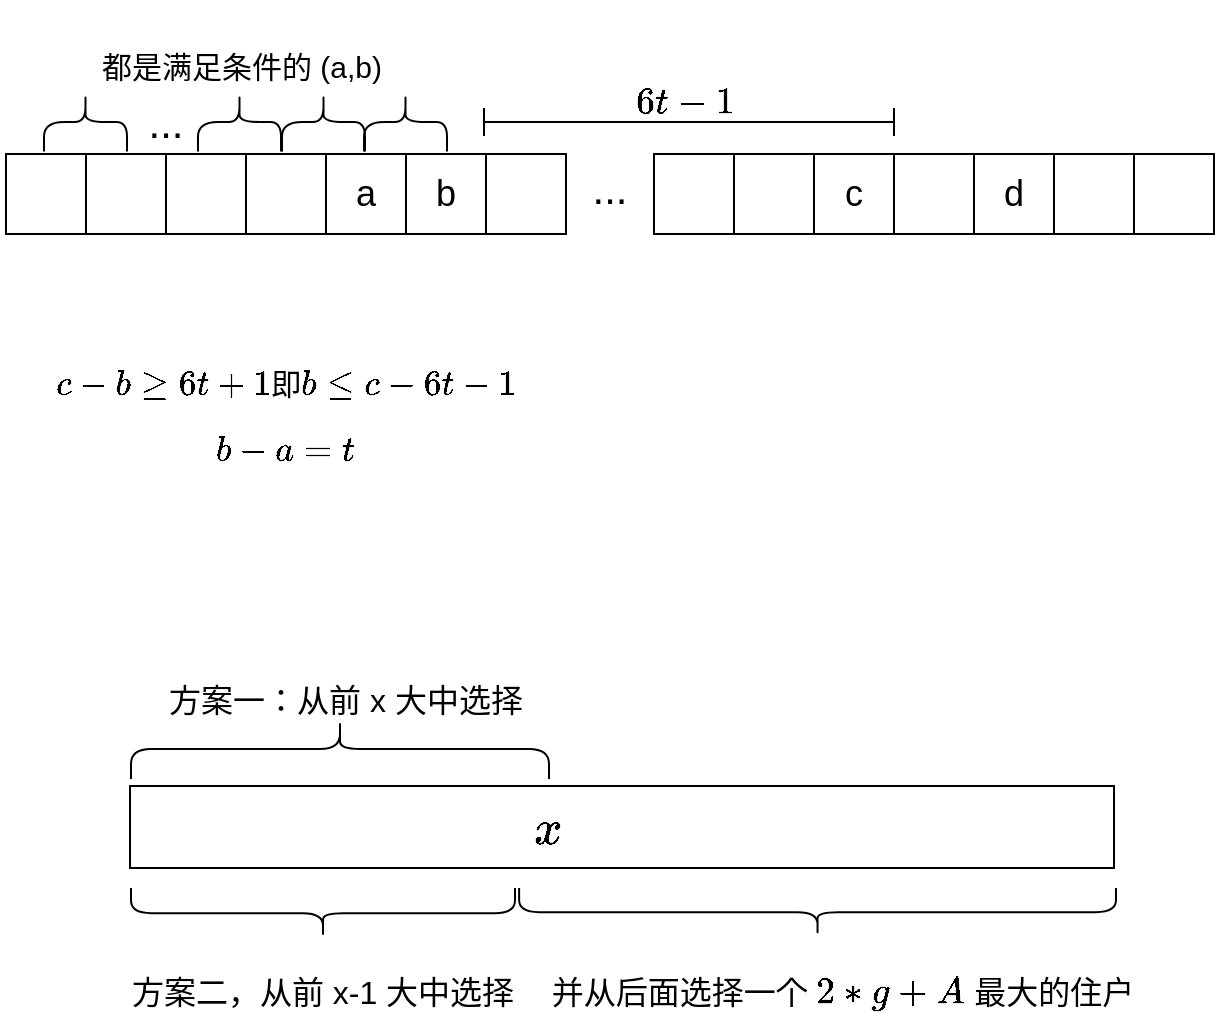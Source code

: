 <mxfile version="14.9.6" type="github">
  <diagram id="7wmAHh5Crg0fRzVSTtKP" name="第 1 页">
    <mxGraphModel dx="749" dy="512" grid="0" gridSize="10" guides="1" tooltips="1" connect="1" arrows="1" fold="1" page="1" pageScale="1" pageWidth="827" pageHeight="1169" math="1" shadow="0">
      <root>
        <mxCell id="0" />
        <mxCell id="1" parent="0" />
        <mxCell id="nBGjb99ra6C8UpqbfUY1-1" value="" style="shape=table;html=1;whiteSpace=wrap;startSize=0;container=1;collapsible=0;childLayout=tableLayout;" parent="1" vertex="1">
          <mxGeometry x="49" y="240" width="280" height="40" as="geometry" />
        </mxCell>
        <mxCell id="nBGjb99ra6C8UpqbfUY1-2" value="" style="shape=partialRectangle;html=1;whiteSpace=wrap;collapsible=0;dropTarget=0;pointerEvents=0;fillColor=none;top=0;left=0;bottom=0;right=0;points=[[0,0.5],[1,0.5]];portConstraint=eastwest;" parent="nBGjb99ra6C8UpqbfUY1-1" vertex="1">
          <mxGeometry width="280" height="40" as="geometry" />
        </mxCell>
        <mxCell id="nBGjb99ra6C8UpqbfUY1-3" value="" style="shape=partialRectangle;html=1;whiteSpace=wrap;connectable=0;fillColor=none;top=0;left=0;bottom=0;right=0;overflow=hidden;pointerEvents=1;" parent="nBGjb99ra6C8UpqbfUY1-2" vertex="1">
          <mxGeometry width="40" height="40" as="geometry" />
        </mxCell>
        <mxCell id="nBGjb99ra6C8UpqbfUY1-4" value="" style="shape=partialRectangle;html=1;whiteSpace=wrap;connectable=0;fillColor=none;top=0;left=0;bottom=0;right=0;overflow=hidden;pointerEvents=1;" parent="nBGjb99ra6C8UpqbfUY1-2" vertex="1">
          <mxGeometry x="40" width="40" height="40" as="geometry" />
        </mxCell>
        <mxCell id="nBGjb99ra6C8UpqbfUY1-25" style="shape=partialRectangle;html=1;whiteSpace=wrap;connectable=0;fillColor=none;top=0;left=0;bottom=0;right=0;overflow=hidden;pointerEvents=1;" parent="nBGjb99ra6C8UpqbfUY1-2" vertex="1">
          <mxGeometry x="80" width="40" height="40" as="geometry" />
        </mxCell>
        <mxCell id="nBGjb99ra6C8UpqbfUY1-24" style="shape=partialRectangle;html=1;whiteSpace=wrap;connectable=0;fillColor=none;top=0;left=0;bottom=0;right=0;overflow=hidden;pointerEvents=1;" parent="nBGjb99ra6C8UpqbfUY1-2" vertex="1">
          <mxGeometry x="120" width="40" height="40" as="geometry" />
        </mxCell>
        <mxCell id="nBGjb99ra6C8UpqbfUY1-23" value="&lt;font style=&quot;font-size: 18px&quot;&gt;a&lt;/font&gt;" style="shape=partialRectangle;html=1;whiteSpace=wrap;connectable=0;fillColor=none;top=0;left=0;bottom=0;right=0;overflow=hidden;pointerEvents=1;" parent="nBGjb99ra6C8UpqbfUY1-2" vertex="1">
          <mxGeometry x="160" width="40" height="40" as="geometry" />
        </mxCell>
        <mxCell id="nBGjb99ra6C8UpqbfUY1-22" value="&lt;font style=&quot;font-size: 18px&quot;&gt;b&lt;/font&gt;" style="shape=partialRectangle;html=1;whiteSpace=wrap;connectable=0;fillColor=none;top=0;left=0;bottom=0;right=0;overflow=hidden;pointerEvents=1;" parent="nBGjb99ra6C8UpqbfUY1-2" vertex="1">
          <mxGeometry x="200" width="40" height="40" as="geometry" />
        </mxCell>
        <mxCell id="nBGjb99ra6C8UpqbfUY1-20" style="shape=partialRectangle;html=1;whiteSpace=wrap;connectable=0;fillColor=none;top=0;left=0;bottom=0;right=0;overflow=hidden;pointerEvents=1;" parent="nBGjb99ra6C8UpqbfUY1-2" vertex="1">
          <mxGeometry x="240" width="40" height="40" as="geometry" />
        </mxCell>
        <mxCell id="nBGjb99ra6C8UpqbfUY1-26" value="" style="shape=table;html=1;whiteSpace=wrap;startSize=0;container=1;collapsible=0;childLayout=tableLayout;" parent="1" vertex="1">
          <mxGeometry x="373" y="240" width="280" height="40" as="geometry" />
        </mxCell>
        <mxCell id="nBGjb99ra6C8UpqbfUY1-27" value="" style="shape=partialRectangle;html=1;whiteSpace=wrap;collapsible=0;dropTarget=0;pointerEvents=0;fillColor=none;top=0;left=0;bottom=0;right=0;points=[[0,0.5],[1,0.5]];portConstraint=eastwest;" parent="nBGjb99ra6C8UpqbfUY1-26" vertex="1">
          <mxGeometry width="280" height="40" as="geometry" />
        </mxCell>
        <mxCell id="nBGjb99ra6C8UpqbfUY1-28" value="" style="shape=partialRectangle;html=1;whiteSpace=wrap;connectable=0;fillColor=none;top=0;left=0;bottom=0;right=0;overflow=hidden;pointerEvents=1;" parent="nBGjb99ra6C8UpqbfUY1-27" vertex="1">
          <mxGeometry width="40" height="40" as="geometry" />
        </mxCell>
        <mxCell id="nBGjb99ra6C8UpqbfUY1-29" value="" style="shape=partialRectangle;html=1;whiteSpace=wrap;connectable=0;fillColor=none;top=0;left=0;bottom=0;right=0;overflow=hidden;pointerEvents=1;" parent="nBGjb99ra6C8UpqbfUY1-27" vertex="1">
          <mxGeometry x="40" width="40" height="40" as="geometry" />
        </mxCell>
        <mxCell id="nBGjb99ra6C8UpqbfUY1-30" value="&lt;font style=&quot;font-size: 18px&quot;&gt;c&lt;/font&gt;" style="shape=partialRectangle;html=1;whiteSpace=wrap;connectable=0;fillColor=none;top=0;left=0;bottom=0;right=0;overflow=hidden;pointerEvents=1;" parent="nBGjb99ra6C8UpqbfUY1-27" vertex="1">
          <mxGeometry x="80" width="40" height="40" as="geometry" />
        </mxCell>
        <mxCell id="nBGjb99ra6C8UpqbfUY1-31" style="shape=partialRectangle;html=1;whiteSpace=wrap;connectable=0;fillColor=none;top=0;left=0;bottom=0;right=0;overflow=hidden;pointerEvents=1;" parent="nBGjb99ra6C8UpqbfUY1-27" vertex="1">
          <mxGeometry x="120" width="40" height="40" as="geometry" />
        </mxCell>
        <mxCell id="nBGjb99ra6C8UpqbfUY1-32" value="&lt;font style=&quot;font-size: 18px&quot;&gt;d&lt;/font&gt;" style="shape=partialRectangle;html=1;whiteSpace=wrap;connectable=0;fillColor=none;top=0;left=0;bottom=0;right=0;overflow=hidden;pointerEvents=1;" parent="nBGjb99ra6C8UpqbfUY1-27" vertex="1">
          <mxGeometry x="160" width="40" height="40" as="geometry" />
        </mxCell>
        <mxCell id="nBGjb99ra6C8UpqbfUY1-33" style="shape=partialRectangle;html=1;whiteSpace=wrap;connectable=0;fillColor=none;top=0;left=0;bottom=0;right=0;overflow=hidden;pointerEvents=1;" parent="nBGjb99ra6C8UpqbfUY1-27" vertex="1">
          <mxGeometry x="200" width="40" height="40" as="geometry" />
        </mxCell>
        <mxCell id="nBGjb99ra6C8UpqbfUY1-34" style="shape=partialRectangle;html=1;whiteSpace=wrap;connectable=0;fillColor=none;top=0;left=0;bottom=0;right=0;overflow=hidden;pointerEvents=1;" parent="nBGjb99ra6C8UpqbfUY1-27" vertex="1">
          <mxGeometry x="240" width="40" height="40" as="geometry" />
        </mxCell>
        <mxCell id="nBGjb99ra6C8UpqbfUY1-36" value="..." style="text;html=1;strokeColor=none;fillColor=none;align=center;verticalAlign=middle;whiteSpace=wrap;rounded=0;fontSize=21;" parent="1" vertex="1">
          <mxGeometry x="331" y="247" width="40" height="20" as="geometry" />
        </mxCell>
        <mxCell id="nBGjb99ra6C8UpqbfUY1-41" value="" style="shape=crossbar;whiteSpace=wrap;html=1;rounded=1;fontSize=21;" parent="1" vertex="1">
          <mxGeometry x="288" y="217" width="205" height="14" as="geometry" />
        </mxCell>
        <mxCell id="nBGjb99ra6C8UpqbfUY1-43" value="&lt;font style=&quot;font-size: 16px&quot;&gt;$$6t-1$$&lt;/font&gt;" style="text;html=1;align=center;verticalAlign=middle;resizable=0;points=[];autosize=1;strokeColor=none;fontSize=21;" parent="1" vertex="1">
          <mxGeometry x="351" y="198" width="73" height="31" as="geometry" />
        </mxCell>
        <mxCell id="nBGjb99ra6C8UpqbfUY1-44" value="&lt;font style=&quot;font-size: 15px&quot;&gt;$$c-b \ge 6t+1即&amp;nbsp;b \le c - 6t -1$$ $$b-a = t$$&lt;br&gt;&lt;/font&gt;" style="text;html=1;strokeColor=none;fillColor=none;align=center;verticalAlign=middle;whiteSpace=wrap;rounded=0;fontSize=21;" parent="1" vertex="1">
          <mxGeometry x="56" y="343" width="266" height="81" as="geometry" />
        </mxCell>
        <mxCell id="nBGjb99ra6C8UpqbfUY1-47" value="" style="shape=curlyBracket;whiteSpace=wrap;html=1;rounded=1;flipH=1;fontSize=21;rotation=-90;size=0.5;" parent="1" vertex="1">
          <mxGeometry x="234" y="203.25" width="29.5" height="41.5" as="geometry" />
        </mxCell>
        <mxCell id="nBGjb99ra6C8UpqbfUY1-48" value="" style="shape=curlyBracket;whiteSpace=wrap;html=1;rounded=1;flipH=1;fontSize=21;rotation=-90;size=0.5;" parent="1" vertex="1">
          <mxGeometry x="193" y="203.25" width="29.5" height="41.5" as="geometry" />
        </mxCell>
        <mxCell id="nBGjb99ra6C8UpqbfUY1-49" value="" style="shape=curlyBracket;whiteSpace=wrap;html=1;rounded=1;flipH=1;fontSize=21;rotation=-90;size=0.5;" parent="1" vertex="1">
          <mxGeometry x="151" y="203.25" width="29.5" height="41.5" as="geometry" />
        </mxCell>
        <mxCell id="nBGjb99ra6C8UpqbfUY1-50" value="" style="shape=curlyBracket;whiteSpace=wrap;html=1;rounded=1;flipH=1;fontSize=21;rotation=-90;size=0.5;" parent="1" vertex="1">
          <mxGeometry x="74" y="203.25" width="29.5" height="41.5" as="geometry" />
        </mxCell>
        <mxCell id="nBGjb99ra6C8UpqbfUY1-51" value="..." style="text;html=1;strokeColor=none;fillColor=none;align=center;verticalAlign=middle;whiteSpace=wrap;rounded=0;fontSize=21;" parent="1" vertex="1">
          <mxGeometry x="109" y="214" width="40" height="20" as="geometry" />
        </mxCell>
        <mxCell id="nBGjb99ra6C8UpqbfUY1-52" value="&lt;font style=&quot;font-size: 15px&quot;&gt;都是满足条件的 (a,b)&lt;/font&gt;" style="text;html=1;strokeColor=none;fillColor=none;align=center;verticalAlign=middle;whiteSpace=wrap;rounded=0;fontSize=21;" parent="1" vertex="1">
          <mxGeometry x="46" y="163" width="242" height="62" as="geometry" />
        </mxCell>
        <mxCell id="DxIwn8pGG_8ZhiIsngrU-1" value="" style="rounded=0;whiteSpace=wrap;html=1;fontSize=21;" vertex="1" parent="1">
          <mxGeometry x="111" y="556" width="492" height="41" as="geometry" />
        </mxCell>
        <mxCell id="DxIwn8pGG_8ZhiIsngrU-2" value="$$x$$" style="text;html=1;strokeColor=none;fillColor=none;align=center;verticalAlign=middle;whiteSpace=wrap;rounded=0;fontSize=21;" vertex="1" parent="1">
          <mxGeometry x="300" y="566.5" width="40" height="20" as="geometry" />
        </mxCell>
        <mxCell id="DxIwn8pGG_8ZhiIsngrU-3" value="" style="shape=curlyBracket;whiteSpace=wrap;html=1;rounded=1;flipH=1;fontSize=21;rotation=-90;" vertex="1" parent="1">
          <mxGeometry x="201" y="433" width="30" height="209" as="geometry" />
        </mxCell>
        <mxCell id="DxIwn8pGG_8ZhiIsngrU-6" value="&lt;font style=&quot;font-size: 16px&quot;&gt;方案一：从前 x 大中选择&lt;/font&gt;" style="text;html=1;strokeColor=none;fillColor=none;align=center;verticalAlign=middle;whiteSpace=wrap;rounded=0;fontSize=21;" vertex="1" parent="1">
          <mxGeometry x="49" y="501" width="340" height="20" as="geometry" />
        </mxCell>
        <mxCell id="DxIwn8pGG_8ZhiIsngrU-7" value="" style="shape=curlyBracket;whiteSpace=wrap;html=1;rounded=1;fontSize=21;rotation=-90;size=0.5;" vertex="1" parent="1">
          <mxGeometry x="194.94" y="523.57" width="25.13" height="192" as="geometry" />
        </mxCell>
        <mxCell id="DxIwn8pGG_8ZhiIsngrU-9" value="&lt;font style=&quot;font-size: 16px&quot;&gt;方案二，从前 x-1 大中选择&lt;/font&gt;" style="text;html=1;strokeColor=none;fillColor=none;align=center;verticalAlign=middle;whiteSpace=wrap;rounded=0;fontSize=21;" vertex="1" parent="1">
          <mxGeometry x="49.0" y="645" width="317.49" height="23" as="geometry" />
        </mxCell>
        <mxCell id="DxIwn8pGG_8ZhiIsngrU-10" value="" style="shape=curlyBracket;whiteSpace=wrap;html=1;rounded=1;fontSize=21;rotation=-90;size=0.5;" vertex="1" parent="1">
          <mxGeometry x="442.71" y="469.86" width="24.13" height="298.43" as="geometry" />
        </mxCell>
        <mxCell id="DxIwn8pGG_8ZhiIsngrU-11" value="&lt;font style=&quot;font-size: 16px&quot;&gt;并从后面选择一个 \(2*g + A\) 最大的住户&lt;/font&gt;" style="text;html=1;strokeColor=none;fillColor=none;align=center;verticalAlign=middle;whiteSpace=wrap;rounded=0;fontSize=21;" vertex="1" parent="1">
          <mxGeometry x="309" y="645" width="317.49" height="23" as="geometry" />
        </mxCell>
      </root>
    </mxGraphModel>
  </diagram>
</mxfile>
